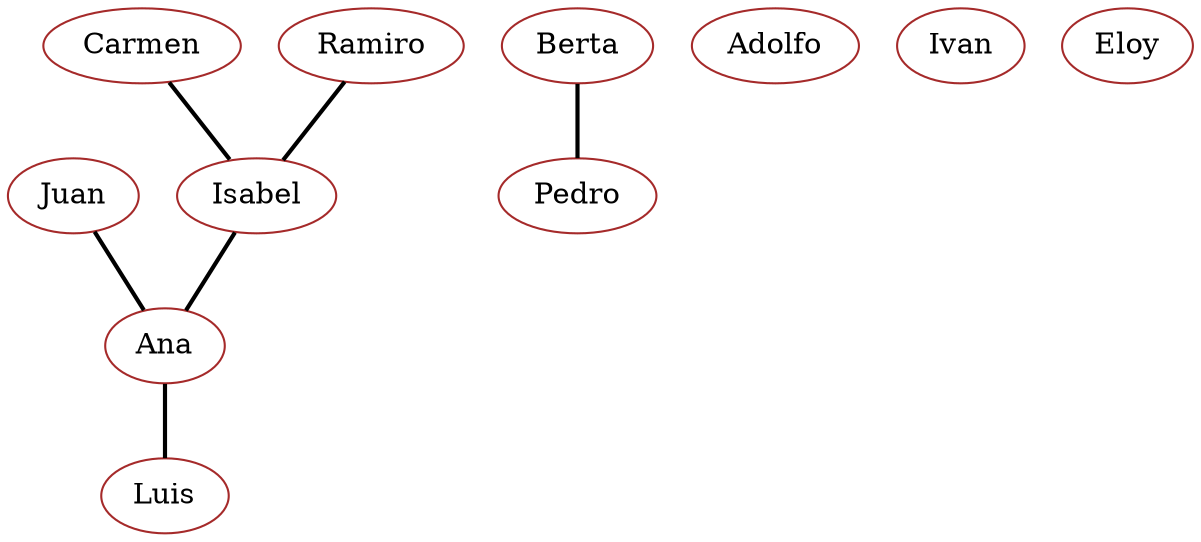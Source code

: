 strict graph G {
  1 [ color="brown" label="Ana" ];
  2 [ color="brown" label="Berta" ];
  3 [ color="brown" label="Adolfo" ];
  4 [ color="brown" label="Ivan" ];
  5 [ color="brown" label="Carmen" ];
  6 [ color="brown" label="Luis" ];
  7 [ color="brown" label="Juan" ];
  8 [ color="brown" label="Pedro" ];
  9 [ color="brown" label="Ramiro" ];
  10 [ color="brown" label="Eloy" ];
  11 [ color="brown" label="Isabel" ];
  1 -- 6 [ style="bold" label="" ];
  2 -- 8 [ style="bold" label="" ];
  9 -- 11 [ style="bold" label="" ];
  5 -- 11 [ style="bold" label="" ];
  7 -- 1 [ style="bold" label="" ];
  11 -- 1 [ style="bold" label="" ];
}
